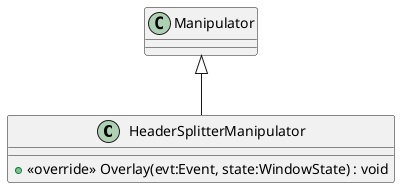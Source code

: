 @startuml
class HeaderSplitterManipulator {
    + <<override>> Overlay(evt:Event, state:WindowState) : void
}
Manipulator <|-- HeaderSplitterManipulator
@enduml
